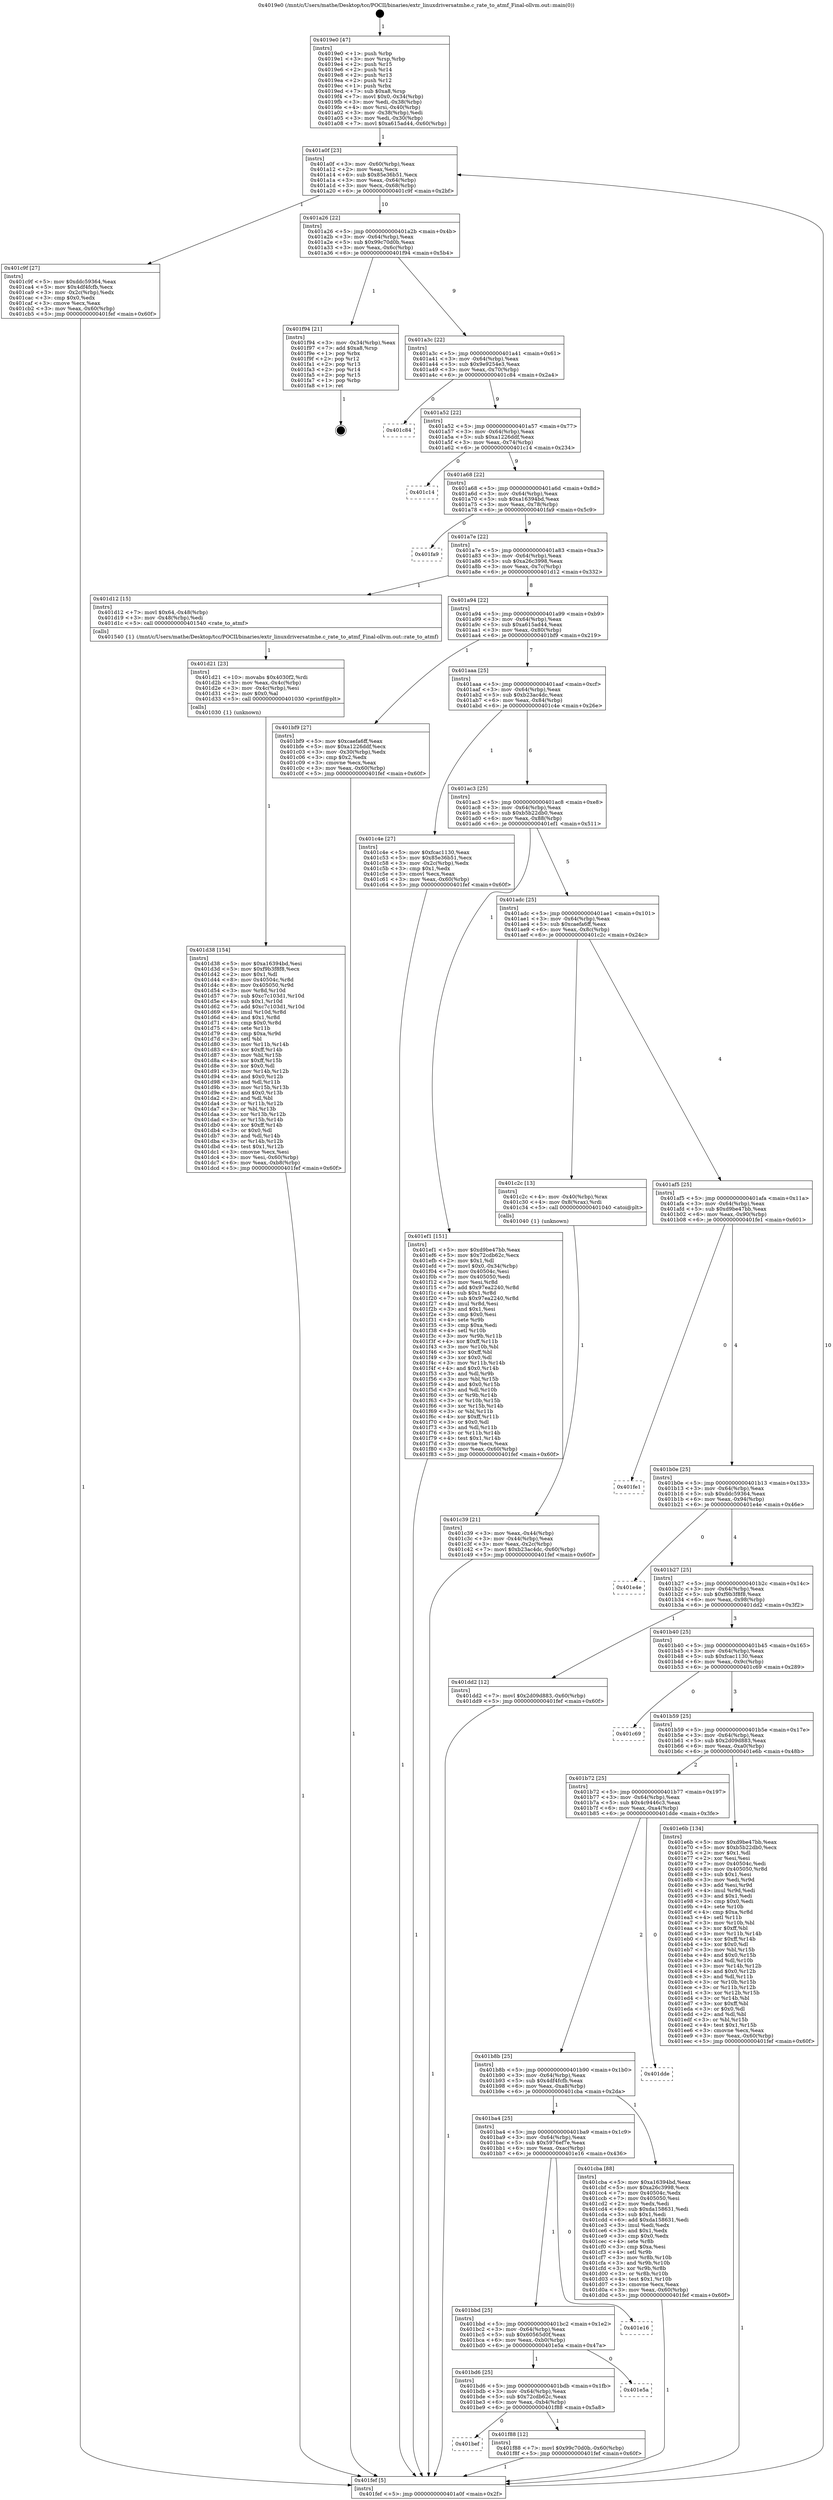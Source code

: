 digraph "0x4019e0" {
  label = "0x4019e0 (/mnt/c/Users/mathe/Desktop/tcc/POCII/binaries/extr_linuxdriversatmhe.c_rate_to_atmf_Final-ollvm.out::main(0))"
  labelloc = "t"
  node[shape=record]

  Entry [label="",width=0.3,height=0.3,shape=circle,fillcolor=black,style=filled]
  "0x401a0f" [label="{
     0x401a0f [23]\l
     | [instrs]\l
     &nbsp;&nbsp;0x401a0f \<+3\>: mov -0x60(%rbp),%eax\l
     &nbsp;&nbsp;0x401a12 \<+2\>: mov %eax,%ecx\l
     &nbsp;&nbsp;0x401a14 \<+6\>: sub $0x85e36b51,%ecx\l
     &nbsp;&nbsp;0x401a1a \<+3\>: mov %eax,-0x64(%rbp)\l
     &nbsp;&nbsp;0x401a1d \<+3\>: mov %ecx,-0x68(%rbp)\l
     &nbsp;&nbsp;0x401a20 \<+6\>: je 0000000000401c9f \<main+0x2bf\>\l
  }"]
  "0x401c9f" [label="{
     0x401c9f [27]\l
     | [instrs]\l
     &nbsp;&nbsp;0x401c9f \<+5\>: mov $0xddc59364,%eax\l
     &nbsp;&nbsp;0x401ca4 \<+5\>: mov $0x4df4fcfb,%ecx\l
     &nbsp;&nbsp;0x401ca9 \<+3\>: mov -0x2c(%rbp),%edx\l
     &nbsp;&nbsp;0x401cac \<+3\>: cmp $0x0,%edx\l
     &nbsp;&nbsp;0x401caf \<+3\>: cmove %ecx,%eax\l
     &nbsp;&nbsp;0x401cb2 \<+3\>: mov %eax,-0x60(%rbp)\l
     &nbsp;&nbsp;0x401cb5 \<+5\>: jmp 0000000000401fef \<main+0x60f\>\l
  }"]
  "0x401a26" [label="{
     0x401a26 [22]\l
     | [instrs]\l
     &nbsp;&nbsp;0x401a26 \<+5\>: jmp 0000000000401a2b \<main+0x4b\>\l
     &nbsp;&nbsp;0x401a2b \<+3\>: mov -0x64(%rbp),%eax\l
     &nbsp;&nbsp;0x401a2e \<+5\>: sub $0x99c70d0b,%eax\l
     &nbsp;&nbsp;0x401a33 \<+3\>: mov %eax,-0x6c(%rbp)\l
     &nbsp;&nbsp;0x401a36 \<+6\>: je 0000000000401f94 \<main+0x5b4\>\l
  }"]
  Exit [label="",width=0.3,height=0.3,shape=circle,fillcolor=black,style=filled,peripheries=2]
  "0x401f94" [label="{
     0x401f94 [21]\l
     | [instrs]\l
     &nbsp;&nbsp;0x401f94 \<+3\>: mov -0x34(%rbp),%eax\l
     &nbsp;&nbsp;0x401f97 \<+7\>: add $0xa8,%rsp\l
     &nbsp;&nbsp;0x401f9e \<+1\>: pop %rbx\l
     &nbsp;&nbsp;0x401f9f \<+2\>: pop %r12\l
     &nbsp;&nbsp;0x401fa1 \<+2\>: pop %r13\l
     &nbsp;&nbsp;0x401fa3 \<+2\>: pop %r14\l
     &nbsp;&nbsp;0x401fa5 \<+2\>: pop %r15\l
     &nbsp;&nbsp;0x401fa7 \<+1\>: pop %rbp\l
     &nbsp;&nbsp;0x401fa8 \<+1\>: ret\l
  }"]
  "0x401a3c" [label="{
     0x401a3c [22]\l
     | [instrs]\l
     &nbsp;&nbsp;0x401a3c \<+5\>: jmp 0000000000401a41 \<main+0x61\>\l
     &nbsp;&nbsp;0x401a41 \<+3\>: mov -0x64(%rbp),%eax\l
     &nbsp;&nbsp;0x401a44 \<+5\>: sub $0x9e9254e3,%eax\l
     &nbsp;&nbsp;0x401a49 \<+3\>: mov %eax,-0x70(%rbp)\l
     &nbsp;&nbsp;0x401a4c \<+6\>: je 0000000000401c84 \<main+0x2a4\>\l
  }"]
  "0x401bef" [label="{
     0x401bef\l
  }", style=dashed]
  "0x401c84" [label="{
     0x401c84\l
  }", style=dashed]
  "0x401a52" [label="{
     0x401a52 [22]\l
     | [instrs]\l
     &nbsp;&nbsp;0x401a52 \<+5\>: jmp 0000000000401a57 \<main+0x77\>\l
     &nbsp;&nbsp;0x401a57 \<+3\>: mov -0x64(%rbp),%eax\l
     &nbsp;&nbsp;0x401a5a \<+5\>: sub $0xa1226ddf,%eax\l
     &nbsp;&nbsp;0x401a5f \<+3\>: mov %eax,-0x74(%rbp)\l
     &nbsp;&nbsp;0x401a62 \<+6\>: je 0000000000401c14 \<main+0x234\>\l
  }"]
  "0x401f88" [label="{
     0x401f88 [12]\l
     | [instrs]\l
     &nbsp;&nbsp;0x401f88 \<+7\>: movl $0x99c70d0b,-0x60(%rbp)\l
     &nbsp;&nbsp;0x401f8f \<+5\>: jmp 0000000000401fef \<main+0x60f\>\l
  }"]
  "0x401c14" [label="{
     0x401c14\l
  }", style=dashed]
  "0x401a68" [label="{
     0x401a68 [22]\l
     | [instrs]\l
     &nbsp;&nbsp;0x401a68 \<+5\>: jmp 0000000000401a6d \<main+0x8d\>\l
     &nbsp;&nbsp;0x401a6d \<+3\>: mov -0x64(%rbp),%eax\l
     &nbsp;&nbsp;0x401a70 \<+5\>: sub $0xa16394bd,%eax\l
     &nbsp;&nbsp;0x401a75 \<+3\>: mov %eax,-0x78(%rbp)\l
     &nbsp;&nbsp;0x401a78 \<+6\>: je 0000000000401fa9 \<main+0x5c9\>\l
  }"]
  "0x401bd6" [label="{
     0x401bd6 [25]\l
     | [instrs]\l
     &nbsp;&nbsp;0x401bd6 \<+5\>: jmp 0000000000401bdb \<main+0x1fb\>\l
     &nbsp;&nbsp;0x401bdb \<+3\>: mov -0x64(%rbp),%eax\l
     &nbsp;&nbsp;0x401bde \<+5\>: sub $0x72cdb62c,%eax\l
     &nbsp;&nbsp;0x401be3 \<+6\>: mov %eax,-0xb4(%rbp)\l
     &nbsp;&nbsp;0x401be9 \<+6\>: je 0000000000401f88 \<main+0x5a8\>\l
  }"]
  "0x401fa9" [label="{
     0x401fa9\l
  }", style=dashed]
  "0x401a7e" [label="{
     0x401a7e [22]\l
     | [instrs]\l
     &nbsp;&nbsp;0x401a7e \<+5\>: jmp 0000000000401a83 \<main+0xa3\>\l
     &nbsp;&nbsp;0x401a83 \<+3\>: mov -0x64(%rbp),%eax\l
     &nbsp;&nbsp;0x401a86 \<+5\>: sub $0xa26c3998,%eax\l
     &nbsp;&nbsp;0x401a8b \<+3\>: mov %eax,-0x7c(%rbp)\l
     &nbsp;&nbsp;0x401a8e \<+6\>: je 0000000000401d12 \<main+0x332\>\l
  }"]
  "0x401e5a" [label="{
     0x401e5a\l
  }", style=dashed]
  "0x401d12" [label="{
     0x401d12 [15]\l
     | [instrs]\l
     &nbsp;&nbsp;0x401d12 \<+7\>: movl $0x64,-0x48(%rbp)\l
     &nbsp;&nbsp;0x401d19 \<+3\>: mov -0x48(%rbp),%edi\l
     &nbsp;&nbsp;0x401d1c \<+5\>: call 0000000000401540 \<rate_to_atmf\>\l
     | [calls]\l
     &nbsp;&nbsp;0x401540 \{1\} (/mnt/c/Users/mathe/Desktop/tcc/POCII/binaries/extr_linuxdriversatmhe.c_rate_to_atmf_Final-ollvm.out::rate_to_atmf)\l
  }"]
  "0x401a94" [label="{
     0x401a94 [22]\l
     | [instrs]\l
     &nbsp;&nbsp;0x401a94 \<+5\>: jmp 0000000000401a99 \<main+0xb9\>\l
     &nbsp;&nbsp;0x401a99 \<+3\>: mov -0x64(%rbp),%eax\l
     &nbsp;&nbsp;0x401a9c \<+5\>: sub $0xa615ad44,%eax\l
     &nbsp;&nbsp;0x401aa1 \<+3\>: mov %eax,-0x80(%rbp)\l
     &nbsp;&nbsp;0x401aa4 \<+6\>: je 0000000000401bf9 \<main+0x219\>\l
  }"]
  "0x401bbd" [label="{
     0x401bbd [25]\l
     | [instrs]\l
     &nbsp;&nbsp;0x401bbd \<+5\>: jmp 0000000000401bc2 \<main+0x1e2\>\l
     &nbsp;&nbsp;0x401bc2 \<+3\>: mov -0x64(%rbp),%eax\l
     &nbsp;&nbsp;0x401bc5 \<+5\>: sub $0x60565d0f,%eax\l
     &nbsp;&nbsp;0x401bca \<+6\>: mov %eax,-0xb0(%rbp)\l
     &nbsp;&nbsp;0x401bd0 \<+6\>: je 0000000000401e5a \<main+0x47a\>\l
  }"]
  "0x401bf9" [label="{
     0x401bf9 [27]\l
     | [instrs]\l
     &nbsp;&nbsp;0x401bf9 \<+5\>: mov $0xcaefa6ff,%eax\l
     &nbsp;&nbsp;0x401bfe \<+5\>: mov $0xa1226ddf,%ecx\l
     &nbsp;&nbsp;0x401c03 \<+3\>: mov -0x30(%rbp),%edx\l
     &nbsp;&nbsp;0x401c06 \<+3\>: cmp $0x2,%edx\l
     &nbsp;&nbsp;0x401c09 \<+3\>: cmovne %ecx,%eax\l
     &nbsp;&nbsp;0x401c0c \<+3\>: mov %eax,-0x60(%rbp)\l
     &nbsp;&nbsp;0x401c0f \<+5\>: jmp 0000000000401fef \<main+0x60f\>\l
  }"]
  "0x401aaa" [label="{
     0x401aaa [25]\l
     | [instrs]\l
     &nbsp;&nbsp;0x401aaa \<+5\>: jmp 0000000000401aaf \<main+0xcf\>\l
     &nbsp;&nbsp;0x401aaf \<+3\>: mov -0x64(%rbp),%eax\l
     &nbsp;&nbsp;0x401ab2 \<+5\>: sub $0xb23ac4dc,%eax\l
     &nbsp;&nbsp;0x401ab7 \<+6\>: mov %eax,-0x84(%rbp)\l
     &nbsp;&nbsp;0x401abd \<+6\>: je 0000000000401c4e \<main+0x26e\>\l
  }"]
  "0x401fef" [label="{
     0x401fef [5]\l
     | [instrs]\l
     &nbsp;&nbsp;0x401fef \<+5\>: jmp 0000000000401a0f \<main+0x2f\>\l
  }"]
  "0x4019e0" [label="{
     0x4019e0 [47]\l
     | [instrs]\l
     &nbsp;&nbsp;0x4019e0 \<+1\>: push %rbp\l
     &nbsp;&nbsp;0x4019e1 \<+3\>: mov %rsp,%rbp\l
     &nbsp;&nbsp;0x4019e4 \<+2\>: push %r15\l
     &nbsp;&nbsp;0x4019e6 \<+2\>: push %r14\l
     &nbsp;&nbsp;0x4019e8 \<+2\>: push %r13\l
     &nbsp;&nbsp;0x4019ea \<+2\>: push %r12\l
     &nbsp;&nbsp;0x4019ec \<+1\>: push %rbx\l
     &nbsp;&nbsp;0x4019ed \<+7\>: sub $0xa8,%rsp\l
     &nbsp;&nbsp;0x4019f4 \<+7\>: movl $0x0,-0x34(%rbp)\l
     &nbsp;&nbsp;0x4019fb \<+3\>: mov %edi,-0x38(%rbp)\l
     &nbsp;&nbsp;0x4019fe \<+4\>: mov %rsi,-0x40(%rbp)\l
     &nbsp;&nbsp;0x401a02 \<+3\>: mov -0x38(%rbp),%edi\l
     &nbsp;&nbsp;0x401a05 \<+3\>: mov %edi,-0x30(%rbp)\l
     &nbsp;&nbsp;0x401a08 \<+7\>: movl $0xa615ad44,-0x60(%rbp)\l
  }"]
  "0x401e16" [label="{
     0x401e16\l
  }", style=dashed]
  "0x401c4e" [label="{
     0x401c4e [27]\l
     | [instrs]\l
     &nbsp;&nbsp;0x401c4e \<+5\>: mov $0xfcac1130,%eax\l
     &nbsp;&nbsp;0x401c53 \<+5\>: mov $0x85e36b51,%ecx\l
     &nbsp;&nbsp;0x401c58 \<+3\>: mov -0x2c(%rbp),%edx\l
     &nbsp;&nbsp;0x401c5b \<+3\>: cmp $0x1,%edx\l
     &nbsp;&nbsp;0x401c5e \<+3\>: cmovl %ecx,%eax\l
     &nbsp;&nbsp;0x401c61 \<+3\>: mov %eax,-0x60(%rbp)\l
     &nbsp;&nbsp;0x401c64 \<+5\>: jmp 0000000000401fef \<main+0x60f\>\l
  }"]
  "0x401ac3" [label="{
     0x401ac3 [25]\l
     | [instrs]\l
     &nbsp;&nbsp;0x401ac3 \<+5\>: jmp 0000000000401ac8 \<main+0xe8\>\l
     &nbsp;&nbsp;0x401ac8 \<+3\>: mov -0x64(%rbp),%eax\l
     &nbsp;&nbsp;0x401acb \<+5\>: sub $0xb5b22db0,%eax\l
     &nbsp;&nbsp;0x401ad0 \<+6\>: mov %eax,-0x88(%rbp)\l
     &nbsp;&nbsp;0x401ad6 \<+6\>: je 0000000000401ef1 \<main+0x511\>\l
  }"]
  "0x401d38" [label="{
     0x401d38 [154]\l
     | [instrs]\l
     &nbsp;&nbsp;0x401d38 \<+5\>: mov $0xa16394bd,%esi\l
     &nbsp;&nbsp;0x401d3d \<+5\>: mov $0xf9b3f8f8,%ecx\l
     &nbsp;&nbsp;0x401d42 \<+2\>: mov $0x1,%dl\l
     &nbsp;&nbsp;0x401d44 \<+8\>: mov 0x40504c,%r8d\l
     &nbsp;&nbsp;0x401d4c \<+8\>: mov 0x405050,%r9d\l
     &nbsp;&nbsp;0x401d54 \<+3\>: mov %r8d,%r10d\l
     &nbsp;&nbsp;0x401d57 \<+7\>: sub $0xc7c103d1,%r10d\l
     &nbsp;&nbsp;0x401d5e \<+4\>: sub $0x1,%r10d\l
     &nbsp;&nbsp;0x401d62 \<+7\>: add $0xc7c103d1,%r10d\l
     &nbsp;&nbsp;0x401d69 \<+4\>: imul %r10d,%r8d\l
     &nbsp;&nbsp;0x401d6d \<+4\>: and $0x1,%r8d\l
     &nbsp;&nbsp;0x401d71 \<+4\>: cmp $0x0,%r8d\l
     &nbsp;&nbsp;0x401d75 \<+4\>: sete %r11b\l
     &nbsp;&nbsp;0x401d79 \<+4\>: cmp $0xa,%r9d\l
     &nbsp;&nbsp;0x401d7d \<+3\>: setl %bl\l
     &nbsp;&nbsp;0x401d80 \<+3\>: mov %r11b,%r14b\l
     &nbsp;&nbsp;0x401d83 \<+4\>: xor $0xff,%r14b\l
     &nbsp;&nbsp;0x401d87 \<+3\>: mov %bl,%r15b\l
     &nbsp;&nbsp;0x401d8a \<+4\>: xor $0xff,%r15b\l
     &nbsp;&nbsp;0x401d8e \<+3\>: xor $0x0,%dl\l
     &nbsp;&nbsp;0x401d91 \<+3\>: mov %r14b,%r12b\l
     &nbsp;&nbsp;0x401d94 \<+4\>: and $0x0,%r12b\l
     &nbsp;&nbsp;0x401d98 \<+3\>: and %dl,%r11b\l
     &nbsp;&nbsp;0x401d9b \<+3\>: mov %r15b,%r13b\l
     &nbsp;&nbsp;0x401d9e \<+4\>: and $0x0,%r13b\l
     &nbsp;&nbsp;0x401da2 \<+2\>: and %dl,%bl\l
     &nbsp;&nbsp;0x401da4 \<+3\>: or %r11b,%r12b\l
     &nbsp;&nbsp;0x401da7 \<+3\>: or %bl,%r13b\l
     &nbsp;&nbsp;0x401daa \<+3\>: xor %r13b,%r12b\l
     &nbsp;&nbsp;0x401dad \<+3\>: or %r15b,%r14b\l
     &nbsp;&nbsp;0x401db0 \<+4\>: xor $0xff,%r14b\l
     &nbsp;&nbsp;0x401db4 \<+3\>: or $0x0,%dl\l
     &nbsp;&nbsp;0x401db7 \<+3\>: and %dl,%r14b\l
     &nbsp;&nbsp;0x401dba \<+3\>: or %r14b,%r12b\l
     &nbsp;&nbsp;0x401dbd \<+4\>: test $0x1,%r12b\l
     &nbsp;&nbsp;0x401dc1 \<+3\>: cmovne %ecx,%esi\l
     &nbsp;&nbsp;0x401dc4 \<+3\>: mov %esi,-0x60(%rbp)\l
     &nbsp;&nbsp;0x401dc7 \<+6\>: mov %eax,-0xb8(%rbp)\l
     &nbsp;&nbsp;0x401dcd \<+5\>: jmp 0000000000401fef \<main+0x60f\>\l
  }"]
  "0x401ef1" [label="{
     0x401ef1 [151]\l
     | [instrs]\l
     &nbsp;&nbsp;0x401ef1 \<+5\>: mov $0xd9be47bb,%eax\l
     &nbsp;&nbsp;0x401ef6 \<+5\>: mov $0x72cdb62c,%ecx\l
     &nbsp;&nbsp;0x401efb \<+2\>: mov $0x1,%dl\l
     &nbsp;&nbsp;0x401efd \<+7\>: movl $0x0,-0x34(%rbp)\l
     &nbsp;&nbsp;0x401f04 \<+7\>: mov 0x40504c,%esi\l
     &nbsp;&nbsp;0x401f0b \<+7\>: mov 0x405050,%edi\l
     &nbsp;&nbsp;0x401f12 \<+3\>: mov %esi,%r8d\l
     &nbsp;&nbsp;0x401f15 \<+7\>: add $0x97ea2240,%r8d\l
     &nbsp;&nbsp;0x401f1c \<+4\>: sub $0x1,%r8d\l
     &nbsp;&nbsp;0x401f20 \<+7\>: sub $0x97ea2240,%r8d\l
     &nbsp;&nbsp;0x401f27 \<+4\>: imul %r8d,%esi\l
     &nbsp;&nbsp;0x401f2b \<+3\>: and $0x1,%esi\l
     &nbsp;&nbsp;0x401f2e \<+3\>: cmp $0x0,%esi\l
     &nbsp;&nbsp;0x401f31 \<+4\>: sete %r9b\l
     &nbsp;&nbsp;0x401f35 \<+3\>: cmp $0xa,%edi\l
     &nbsp;&nbsp;0x401f38 \<+4\>: setl %r10b\l
     &nbsp;&nbsp;0x401f3c \<+3\>: mov %r9b,%r11b\l
     &nbsp;&nbsp;0x401f3f \<+4\>: xor $0xff,%r11b\l
     &nbsp;&nbsp;0x401f43 \<+3\>: mov %r10b,%bl\l
     &nbsp;&nbsp;0x401f46 \<+3\>: xor $0xff,%bl\l
     &nbsp;&nbsp;0x401f49 \<+3\>: xor $0x0,%dl\l
     &nbsp;&nbsp;0x401f4c \<+3\>: mov %r11b,%r14b\l
     &nbsp;&nbsp;0x401f4f \<+4\>: and $0x0,%r14b\l
     &nbsp;&nbsp;0x401f53 \<+3\>: and %dl,%r9b\l
     &nbsp;&nbsp;0x401f56 \<+3\>: mov %bl,%r15b\l
     &nbsp;&nbsp;0x401f59 \<+4\>: and $0x0,%r15b\l
     &nbsp;&nbsp;0x401f5d \<+3\>: and %dl,%r10b\l
     &nbsp;&nbsp;0x401f60 \<+3\>: or %r9b,%r14b\l
     &nbsp;&nbsp;0x401f63 \<+3\>: or %r10b,%r15b\l
     &nbsp;&nbsp;0x401f66 \<+3\>: xor %r15b,%r14b\l
     &nbsp;&nbsp;0x401f69 \<+3\>: or %bl,%r11b\l
     &nbsp;&nbsp;0x401f6c \<+4\>: xor $0xff,%r11b\l
     &nbsp;&nbsp;0x401f70 \<+3\>: or $0x0,%dl\l
     &nbsp;&nbsp;0x401f73 \<+3\>: and %dl,%r11b\l
     &nbsp;&nbsp;0x401f76 \<+3\>: or %r11b,%r14b\l
     &nbsp;&nbsp;0x401f79 \<+4\>: test $0x1,%r14b\l
     &nbsp;&nbsp;0x401f7d \<+3\>: cmovne %ecx,%eax\l
     &nbsp;&nbsp;0x401f80 \<+3\>: mov %eax,-0x60(%rbp)\l
     &nbsp;&nbsp;0x401f83 \<+5\>: jmp 0000000000401fef \<main+0x60f\>\l
  }"]
  "0x401adc" [label="{
     0x401adc [25]\l
     | [instrs]\l
     &nbsp;&nbsp;0x401adc \<+5\>: jmp 0000000000401ae1 \<main+0x101\>\l
     &nbsp;&nbsp;0x401ae1 \<+3\>: mov -0x64(%rbp),%eax\l
     &nbsp;&nbsp;0x401ae4 \<+5\>: sub $0xcaefa6ff,%eax\l
     &nbsp;&nbsp;0x401ae9 \<+6\>: mov %eax,-0x8c(%rbp)\l
     &nbsp;&nbsp;0x401aef \<+6\>: je 0000000000401c2c \<main+0x24c\>\l
  }"]
  "0x401d21" [label="{
     0x401d21 [23]\l
     | [instrs]\l
     &nbsp;&nbsp;0x401d21 \<+10\>: movabs $0x4030f2,%rdi\l
     &nbsp;&nbsp;0x401d2b \<+3\>: mov %eax,-0x4c(%rbp)\l
     &nbsp;&nbsp;0x401d2e \<+3\>: mov -0x4c(%rbp),%esi\l
     &nbsp;&nbsp;0x401d31 \<+2\>: mov $0x0,%al\l
     &nbsp;&nbsp;0x401d33 \<+5\>: call 0000000000401030 \<printf@plt\>\l
     | [calls]\l
     &nbsp;&nbsp;0x401030 \{1\} (unknown)\l
  }"]
  "0x401c2c" [label="{
     0x401c2c [13]\l
     | [instrs]\l
     &nbsp;&nbsp;0x401c2c \<+4\>: mov -0x40(%rbp),%rax\l
     &nbsp;&nbsp;0x401c30 \<+4\>: mov 0x8(%rax),%rdi\l
     &nbsp;&nbsp;0x401c34 \<+5\>: call 0000000000401040 \<atoi@plt\>\l
     | [calls]\l
     &nbsp;&nbsp;0x401040 \{1\} (unknown)\l
  }"]
  "0x401af5" [label="{
     0x401af5 [25]\l
     | [instrs]\l
     &nbsp;&nbsp;0x401af5 \<+5\>: jmp 0000000000401afa \<main+0x11a\>\l
     &nbsp;&nbsp;0x401afa \<+3\>: mov -0x64(%rbp),%eax\l
     &nbsp;&nbsp;0x401afd \<+5\>: sub $0xd9be47bb,%eax\l
     &nbsp;&nbsp;0x401b02 \<+6\>: mov %eax,-0x90(%rbp)\l
     &nbsp;&nbsp;0x401b08 \<+6\>: je 0000000000401fe1 \<main+0x601\>\l
  }"]
  "0x401c39" [label="{
     0x401c39 [21]\l
     | [instrs]\l
     &nbsp;&nbsp;0x401c39 \<+3\>: mov %eax,-0x44(%rbp)\l
     &nbsp;&nbsp;0x401c3c \<+3\>: mov -0x44(%rbp),%eax\l
     &nbsp;&nbsp;0x401c3f \<+3\>: mov %eax,-0x2c(%rbp)\l
     &nbsp;&nbsp;0x401c42 \<+7\>: movl $0xb23ac4dc,-0x60(%rbp)\l
     &nbsp;&nbsp;0x401c49 \<+5\>: jmp 0000000000401fef \<main+0x60f\>\l
  }"]
  "0x401ba4" [label="{
     0x401ba4 [25]\l
     | [instrs]\l
     &nbsp;&nbsp;0x401ba4 \<+5\>: jmp 0000000000401ba9 \<main+0x1c9\>\l
     &nbsp;&nbsp;0x401ba9 \<+3\>: mov -0x64(%rbp),%eax\l
     &nbsp;&nbsp;0x401bac \<+5\>: sub $0x5976ef7e,%eax\l
     &nbsp;&nbsp;0x401bb1 \<+6\>: mov %eax,-0xac(%rbp)\l
     &nbsp;&nbsp;0x401bb7 \<+6\>: je 0000000000401e16 \<main+0x436\>\l
  }"]
  "0x401fe1" [label="{
     0x401fe1\l
  }", style=dashed]
  "0x401b0e" [label="{
     0x401b0e [25]\l
     | [instrs]\l
     &nbsp;&nbsp;0x401b0e \<+5\>: jmp 0000000000401b13 \<main+0x133\>\l
     &nbsp;&nbsp;0x401b13 \<+3\>: mov -0x64(%rbp),%eax\l
     &nbsp;&nbsp;0x401b16 \<+5\>: sub $0xddc59364,%eax\l
     &nbsp;&nbsp;0x401b1b \<+6\>: mov %eax,-0x94(%rbp)\l
     &nbsp;&nbsp;0x401b21 \<+6\>: je 0000000000401e4e \<main+0x46e\>\l
  }"]
  "0x401cba" [label="{
     0x401cba [88]\l
     | [instrs]\l
     &nbsp;&nbsp;0x401cba \<+5\>: mov $0xa16394bd,%eax\l
     &nbsp;&nbsp;0x401cbf \<+5\>: mov $0xa26c3998,%ecx\l
     &nbsp;&nbsp;0x401cc4 \<+7\>: mov 0x40504c,%edx\l
     &nbsp;&nbsp;0x401ccb \<+7\>: mov 0x405050,%esi\l
     &nbsp;&nbsp;0x401cd2 \<+2\>: mov %edx,%edi\l
     &nbsp;&nbsp;0x401cd4 \<+6\>: sub $0xda158631,%edi\l
     &nbsp;&nbsp;0x401cda \<+3\>: sub $0x1,%edi\l
     &nbsp;&nbsp;0x401cdd \<+6\>: add $0xda158631,%edi\l
     &nbsp;&nbsp;0x401ce3 \<+3\>: imul %edi,%edx\l
     &nbsp;&nbsp;0x401ce6 \<+3\>: and $0x1,%edx\l
     &nbsp;&nbsp;0x401ce9 \<+3\>: cmp $0x0,%edx\l
     &nbsp;&nbsp;0x401cec \<+4\>: sete %r8b\l
     &nbsp;&nbsp;0x401cf0 \<+3\>: cmp $0xa,%esi\l
     &nbsp;&nbsp;0x401cf3 \<+4\>: setl %r9b\l
     &nbsp;&nbsp;0x401cf7 \<+3\>: mov %r8b,%r10b\l
     &nbsp;&nbsp;0x401cfa \<+3\>: and %r9b,%r10b\l
     &nbsp;&nbsp;0x401cfd \<+3\>: xor %r9b,%r8b\l
     &nbsp;&nbsp;0x401d00 \<+3\>: or %r8b,%r10b\l
     &nbsp;&nbsp;0x401d03 \<+4\>: test $0x1,%r10b\l
     &nbsp;&nbsp;0x401d07 \<+3\>: cmovne %ecx,%eax\l
     &nbsp;&nbsp;0x401d0a \<+3\>: mov %eax,-0x60(%rbp)\l
     &nbsp;&nbsp;0x401d0d \<+5\>: jmp 0000000000401fef \<main+0x60f\>\l
  }"]
  "0x401e4e" [label="{
     0x401e4e\l
  }", style=dashed]
  "0x401b27" [label="{
     0x401b27 [25]\l
     | [instrs]\l
     &nbsp;&nbsp;0x401b27 \<+5\>: jmp 0000000000401b2c \<main+0x14c\>\l
     &nbsp;&nbsp;0x401b2c \<+3\>: mov -0x64(%rbp),%eax\l
     &nbsp;&nbsp;0x401b2f \<+5\>: sub $0xf9b3f8f8,%eax\l
     &nbsp;&nbsp;0x401b34 \<+6\>: mov %eax,-0x98(%rbp)\l
     &nbsp;&nbsp;0x401b3a \<+6\>: je 0000000000401dd2 \<main+0x3f2\>\l
  }"]
  "0x401b8b" [label="{
     0x401b8b [25]\l
     | [instrs]\l
     &nbsp;&nbsp;0x401b8b \<+5\>: jmp 0000000000401b90 \<main+0x1b0\>\l
     &nbsp;&nbsp;0x401b90 \<+3\>: mov -0x64(%rbp),%eax\l
     &nbsp;&nbsp;0x401b93 \<+5\>: sub $0x4df4fcfb,%eax\l
     &nbsp;&nbsp;0x401b98 \<+6\>: mov %eax,-0xa8(%rbp)\l
     &nbsp;&nbsp;0x401b9e \<+6\>: je 0000000000401cba \<main+0x2da\>\l
  }"]
  "0x401dd2" [label="{
     0x401dd2 [12]\l
     | [instrs]\l
     &nbsp;&nbsp;0x401dd2 \<+7\>: movl $0x2d09d883,-0x60(%rbp)\l
     &nbsp;&nbsp;0x401dd9 \<+5\>: jmp 0000000000401fef \<main+0x60f\>\l
  }"]
  "0x401b40" [label="{
     0x401b40 [25]\l
     | [instrs]\l
     &nbsp;&nbsp;0x401b40 \<+5\>: jmp 0000000000401b45 \<main+0x165\>\l
     &nbsp;&nbsp;0x401b45 \<+3\>: mov -0x64(%rbp),%eax\l
     &nbsp;&nbsp;0x401b48 \<+5\>: sub $0xfcac1130,%eax\l
     &nbsp;&nbsp;0x401b4d \<+6\>: mov %eax,-0x9c(%rbp)\l
     &nbsp;&nbsp;0x401b53 \<+6\>: je 0000000000401c69 \<main+0x289\>\l
  }"]
  "0x401dde" [label="{
     0x401dde\l
  }", style=dashed]
  "0x401c69" [label="{
     0x401c69\l
  }", style=dashed]
  "0x401b59" [label="{
     0x401b59 [25]\l
     | [instrs]\l
     &nbsp;&nbsp;0x401b59 \<+5\>: jmp 0000000000401b5e \<main+0x17e\>\l
     &nbsp;&nbsp;0x401b5e \<+3\>: mov -0x64(%rbp),%eax\l
     &nbsp;&nbsp;0x401b61 \<+5\>: sub $0x2d09d883,%eax\l
     &nbsp;&nbsp;0x401b66 \<+6\>: mov %eax,-0xa0(%rbp)\l
     &nbsp;&nbsp;0x401b6c \<+6\>: je 0000000000401e6b \<main+0x48b\>\l
  }"]
  "0x401b72" [label="{
     0x401b72 [25]\l
     | [instrs]\l
     &nbsp;&nbsp;0x401b72 \<+5\>: jmp 0000000000401b77 \<main+0x197\>\l
     &nbsp;&nbsp;0x401b77 \<+3\>: mov -0x64(%rbp),%eax\l
     &nbsp;&nbsp;0x401b7a \<+5\>: sub $0x4c9446c3,%eax\l
     &nbsp;&nbsp;0x401b7f \<+6\>: mov %eax,-0xa4(%rbp)\l
     &nbsp;&nbsp;0x401b85 \<+6\>: je 0000000000401dde \<main+0x3fe\>\l
  }"]
  "0x401e6b" [label="{
     0x401e6b [134]\l
     | [instrs]\l
     &nbsp;&nbsp;0x401e6b \<+5\>: mov $0xd9be47bb,%eax\l
     &nbsp;&nbsp;0x401e70 \<+5\>: mov $0xb5b22db0,%ecx\l
     &nbsp;&nbsp;0x401e75 \<+2\>: mov $0x1,%dl\l
     &nbsp;&nbsp;0x401e77 \<+2\>: xor %esi,%esi\l
     &nbsp;&nbsp;0x401e79 \<+7\>: mov 0x40504c,%edi\l
     &nbsp;&nbsp;0x401e80 \<+8\>: mov 0x405050,%r8d\l
     &nbsp;&nbsp;0x401e88 \<+3\>: sub $0x1,%esi\l
     &nbsp;&nbsp;0x401e8b \<+3\>: mov %edi,%r9d\l
     &nbsp;&nbsp;0x401e8e \<+3\>: add %esi,%r9d\l
     &nbsp;&nbsp;0x401e91 \<+4\>: imul %r9d,%edi\l
     &nbsp;&nbsp;0x401e95 \<+3\>: and $0x1,%edi\l
     &nbsp;&nbsp;0x401e98 \<+3\>: cmp $0x0,%edi\l
     &nbsp;&nbsp;0x401e9b \<+4\>: sete %r10b\l
     &nbsp;&nbsp;0x401e9f \<+4\>: cmp $0xa,%r8d\l
     &nbsp;&nbsp;0x401ea3 \<+4\>: setl %r11b\l
     &nbsp;&nbsp;0x401ea7 \<+3\>: mov %r10b,%bl\l
     &nbsp;&nbsp;0x401eaa \<+3\>: xor $0xff,%bl\l
     &nbsp;&nbsp;0x401ead \<+3\>: mov %r11b,%r14b\l
     &nbsp;&nbsp;0x401eb0 \<+4\>: xor $0xff,%r14b\l
     &nbsp;&nbsp;0x401eb4 \<+3\>: xor $0x0,%dl\l
     &nbsp;&nbsp;0x401eb7 \<+3\>: mov %bl,%r15b\l
     &nbsp;&nbsp;0x401eba \<+4\>: and $0x0,%r15b\l
     &nbsp;&nbsp;0x401ebe \<+3\>: and %dl,%r10b\l
     &nbsp;&nbsp;0x401ec1 \<+3\>: mov %r14b,%r12b\l
     &nbsp;&nbsp;0x401ec4 \<+4\>: and $0x0,%r12b\l
     &nbsp;&nbsp;0x401ec8 \<+3\>: and %dl,%r11b\l
     &nbsp;&nbsp;0x401ecb \<+3\>: or %r10b,%r15b\l
     &nbsp;&nbsp;0x401ece \<+3\>: or %r11b,%r12b\l
     &nbsp;&nbsp;0x401ed1 \<+3\>: xor %r12b,%r15b\l
     &nbsp;&nbsp;0x401ed4 \<+3\>: or %r14b,%bl\l
     &nbsp;&nbsp;0x401ed7 \<+3\>: xor $0xff,%bl\l
     &nbsp;&nbsp;0x401eda \<+3\>: or $0x0,%dl\l
     &nbsp;&nbsp;0x401edd \<+2\>: and %dl,%bl\l
     &nbsp;&nbsp;0x401edf \<+3\>: or %bl,%r15b\l
     &nbsp;&nbsp;0x401ee2 \<+4\>: test $0x1,%r15b\l
     &nbsp;&nbsp;0x401ee6 \<+3\>: cmovne %ecx,%eax\l
     &nbsp;&nbsp;0x401ee9 \<+3\>: mov %eax,-0x60(%rbp)\l
     &nbsp;&nbsp;0x401eec \<+5\>: jmp 0000000000401fef \<main+0x60f\>\l
  }"]
  Entry -> "0x4019e0" [label=" 1"]
  "0x401a0f" -> "0x401c9f" [label=" 1"]
  "0x401a0f" -> "0x401a26" [label=" 10"]
  "0x401f94" -> Exit [label=" 1"]
  "0x401a26" -> "0x401f94" [label=" 1"]
  "0x401a26" -> "0x401a3c" [label=" 9"]
  "0x401f88" -> "0x401fef" [label=" 1"]
  "0x401a3c" -> "0x401c84" [label=" 0"]
  "0x401a3c" -> "0x401a52" [label=" 9"]
  "0x401bd6" -> "0x401bef" [label=" 0"]
  "0x401a52" -> "0x401c14" [label=" 0"]
  "0x401a52" -> "0x401a68" [label=" 9"]
  "0x401bd6" -> "0x401f88" [label=" 1"]
  "0x401a68" -> "0x401fa9" [label=" 0"]
  "0x401a68" -> "0x401a7e" [label=" 9"]
  "0x401bbd" -> "0x401bd6" [label=" 1"]
  "0x401a7e" -> "0x401d12" [label=" 1"]
  "0x401a7e" -> "0x401a94" [label=" 8"]
  "0x401bbd" -> "0x401e5a" [label=" 0"]
  "0x401a94" -> "0x401bf9" [label=" 1"]
  "0x401a94" -> "0x401aaa" [label=" 7"]
  "0x401bf9" -> "0x401fef" [label=" 1"]
  "0x4019e0" -> "0x401a0f" [label=" 1"]
  "0x401fef" -> "0x401a0f" [label=" 10"]
  "0x401ba4" -> "0x401bbd" [label=" 1"]
  "0x401aaa" -> "0x401c4e" [label=" 1"]
  "0x401aaa" -> "0x401ac3" [label=" 6"]
  "0x401ba4" -> "0x401e16" [label=" 0"]
  "0x401ac3" -> "0x401ef1" [label=" 1"]
  "0x401ac3" -> "0x401adc" [label=" 5"]
  "0x401ef1" -> "0x401fef" [label=" 1"]
  "0x401adc" -> "0x401c2c" [label=" 1"]
  "0x401adc" -> "0x401af5" [label=" 4"]
  "0x401c2c" -> "0x401c39" [label=" 1"]
  "0x401c39" -> "0x401fef" [label=" 1"]
  "0x401c4e" -> "0x401fef" [label=" 1"]
  "0x401c9f" -> "0x401fef" [label=" 1"]
  "0x401e6b" -> "0x401fef" [label=" 1"]
  "0x401af5" -> "0x401fe1" [label=" 0"]
  "0x401af5" -> "0x401b0e" [label=" 4"]
  "0x401dd2" -> "0x401fef" [label=" 1"]
  "0x401b0e" -> "0x401e4e" [label=" 0"]
  "0x401b0e" -> "0x401b27" [label=" 4"]
  "0x401d38" -> "0x401fef" [label=" 1"]
  "0x401b27" -> "0x401dd2" [label=" 1"]
  "0x401b27" -> "0x401b40" [label=" 3"]
  "0x401d12" -> "0x401d21" [label=" 1"]
  "0x401b40" -> "0x401c69" [label=" 0"]
  "0x401b40" -> "0x401b59" [label=" 3"]
  "0x401cba" -> "0x401fef" [label=" 1"]
  "0x401b59" -> "0x401e6b" [label=" 1"]
  "0x401b59" -> "0x401b72" [label=" 2"]
  "0x401b8b" -> "0x401ba4" [label=" 1"]
  "0x401b72" -> "0x401dde" [label=" 0"]
  "0x401b72" -> "0x401b8b" [label=" 2"]
  "0x401d21" -> "0x401d38" [label=" 1"]
  "0x401b8b" -> "0x401cba" [label=" 1"]
}
